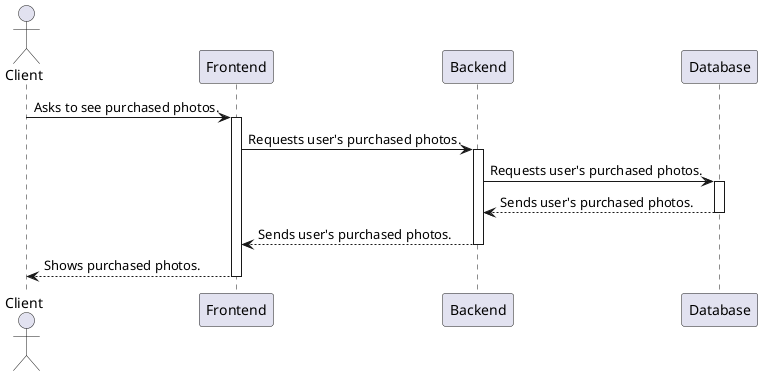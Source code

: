 @startuml ViewPurchasedPhotos

actor Client
participant Frontend
participant Backend
participant Database

Client -> Frontend: Asks to see purchased photos.
activate Frontend

Frontend -> Backend: Requests user's purchased photos.
activate Backend

Backend -> Database: Requests user's purchased photos.
activate Database

Database --> Backend: Sends user's purchased photos.
deactivate Database

Backend --> Frontend: Sends user's purchased photos.
deactivate Backend

Frontend --> Client: Shows purchased photos.
deactivate Frontend

@enduml